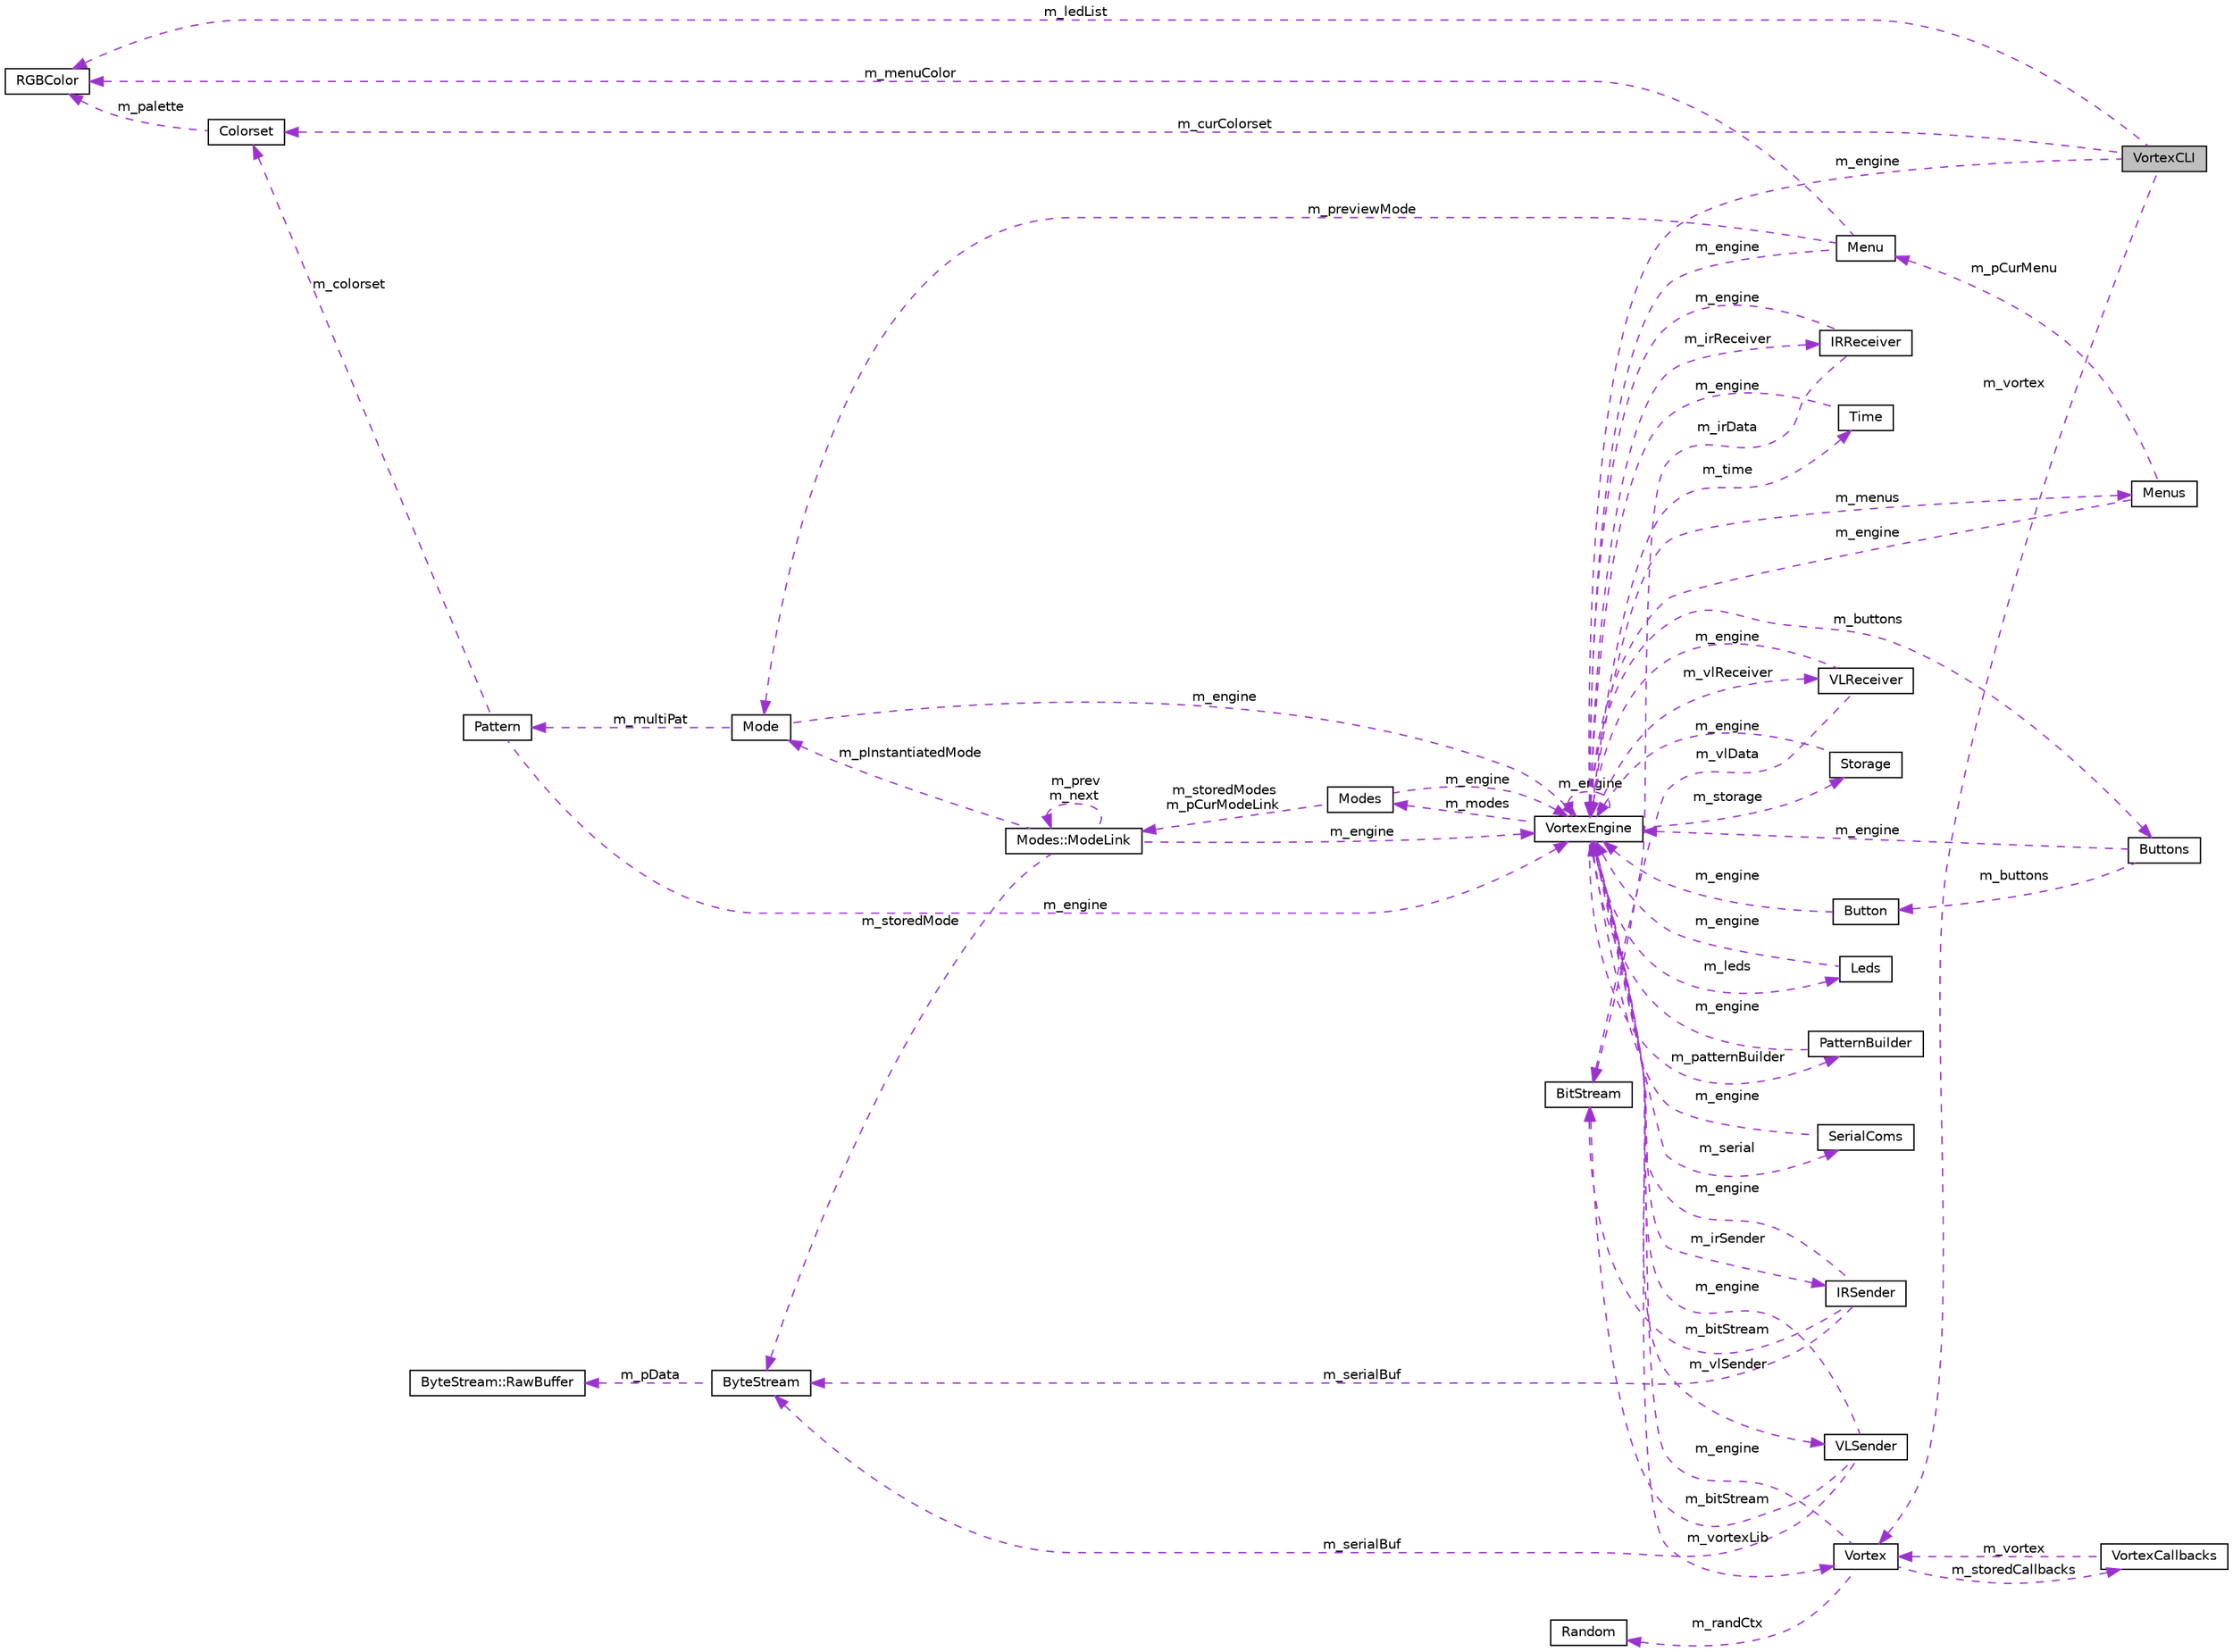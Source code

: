 digraph "VortexCLI"
{
 // INTERACTIVE_SVG=YES
 // LATEX_PDF_SIZE
  bgcolor="transparent";
  edge [fontname="Helvetica",fontsize="10",labelfontname="Helvetica",labelfontsize="10"];
  node [fontname="Helvetica",fontsize="10",shape=record];
  rankdir="LR";
  Node1 [label="VortexCLI",height=0.2,width=0.4,color="black", fillcolor="grey75", style="filled", fontcolor="black",tooltip=" "];
  Node2 -> Node1 [dir="back",color="darkorchid3",fontsize="10",style="dashed",label=" m_ledList" ,fontname="Helvetica"];
  Node2 [label="RGBColor",height=0.2,width=0.4,color="black",URL="$classRGBColor.html",tooltip=" "];
  Node3 -> Node1 [dir="back",color="darkorchid3",fontsize="10",style="dashed",label=" m_engine" ,fontname="Helvetica"];
  Node3 [label="VortexEngine",height=0.2,width=0.4,color="black",URL="$classVortexEngine.html",tooltip=" "];
  Node4 -> Node3 [dir="back",color="darkorchid3",fontsize="10",style="dashed",label=" m_vlReceiver" ,fontname="Helvetica"];
  Node4 [label="VLReceiver",height=0.2,width=0.4,color="black",URL="$classVLReceiver.html",tooltip=" "];
  Node3 -> Node4 [dir="back",color="darkorchid3",fontsize="10",style="dashed",label=" m_engine" ,fontname="Helvetica"];
  Node5 -> Node4 [dir="back",color="darkorchid3",fontsize="10",style="dashed",label=" m_vlData" ,fontname="Helvetica"];
  Node5 [label="BitStream",height=0.2,width=0.4,color="black",URL="$classBitStream.html",tooltip=" "];
  Node6 -> Node3 [dir="back",color="darkorchid3",fontsize="10",style="dashed",label=" m_storage" ,fontname="Helvetica"];
  Node6 [label="Storage",height=0.2,width=0.4,color="black",URL="$classStorage.html",tooltip=" "];
  Node3 -> Node6 [dir="back",color="darkorchid3",fontsize="10",style="dashed",label=" m_engine" ,fontname="Helvetica"];
  Node7 -> Node3 [dir="back",color="darkorchid3",fontsize="10",style="dashed",label=" m_irSender" ,fontname="Helvetica"];
  Node7 [label="IRSender",height=0.2,width=0.4,color="black",URL="$classIRSender.html",tooltip=" "];
  Node3 -> Node7 [dir="back",color="darkorchid3",fontsize="10",style="dashed",label=" m_engine" ,fontname="Helvetica"];
  Node5 -> Node7 [dir="back",color="darkorchid3",fontsize="10",style="dashed",label=" m_bitStream" ,fontname="Helvetica"];
  Node8 -> Node7 [dir="back",color="darkorchid3",fontsize="10",style="dashed",label=" m_serialBuf" ,fontname="Helvetica"];
  Node8 [label="ByteStream",height=0.2,width=0.4,color="black",URL="$classByteStream.html",tooltip=" "];
  Node9 -> Node8 [dir="back",color="darkorchid3",fontsize="10",style="dashed",label=" m_pData" ,fontname="Helvetica"];
  Node9 [label="ByteStream::RawBuffer",height=0.2,width=0.4,color="black",URL="$structByteStream_1_1RawBuffer.html",tooltip=" "];
  Node3 -> Node3 [dir="back",color="darkorchid3",fontsize="10",style="dashed",label=" m_engine" ,fontname="Helvetica"];
  Node10 -> Node3 [dir="back",color="darkorchid3",fontsize="10",style="dashed",label=" m_buttons" ,fontname="Helvetica"];
  Node10 [label="Buttons",height=0.2,width=0.4,color="black",URL="$classButtons.html",tooltip=" "];
  Node3 -> Node10 [dir="back",color="darkorchid3",fontsize="10",style="dashed",label=" m_engine" ,fontname="Helvetica"];
  Node11 -> Node10 [dir="back",color="darkorchid3",fontsize="10",style="dashed",label=" m_buttons" ,fontname="Helvetica"];
  Node11 [label="Button",height=0.2,width=0.4,color="black",URL="$classButton.html",tooltip=" "];
  Node3 -> Node11 [dir="back",color="darkorchid3",fontsize="10",style="dashed",label=" m_engine" ,fontname="Helvetica"];
  Node12 -> Node3 [dir="back",color="darkorchid3",fontsize="10",style="dashed",label=" m_leds" ,fontname="Helvetica"];
  Node12 [label="Leds",height=0.2,width=0.4,color="black",URL="$classLeds.html",tooltip=" "];
  Node3 -> Node12 [dir="back",color="darkorchid3",fontsize="10",style="dashed",label=" m_engine" ,fontname="Helvetica"];
  Node13 -> Node3 [dir="back",color="darkorchid3",fontsize="10",style="dashed",label=" m_patternBuilder" ,fontname="Helvetica"];
  Node13 [label="PatternBuilder",height=0.2,width=0.4,color="black",URL="$classPatternBuilder.html",tooltip=" "];
  Node3 -> Node13 [dir="back",color="darkorchid3",fontsize="10",style="dashed",label=" m_engine" ,fontname="Helvetica"];
  Node14 -> Node3 [dir="back",color="darkorchid3",fontsize="10",style="dashed",label=" m_vlSender" ,fontname="Helvetica"];
  Node14 [label="VLSender",height=0.2,width=0.4,color="black",URL="$classVLSender.html",tooltip=" "];
  Node3 -> Node14 [dir="back",color="darkorchid3",fontsize="10",style="dashed",label=" m_engine" ,fontname="Helvetica"];
  Node5 -> Node14 [dir="back",color="darkorchid3",fontsize="10",style="dashed",label=" m_bitStream" ,fontname="Helvetica"];
  Node8 -> Node14 [dir="back",color="darkorchid3",fontsize="10",style="dashed",label=" m_serialBuf" ,fontname="Helvetica"];
  Node15 -> Node3 [dir="back",color="darkorchid3",fontsize="10",style="dashed",label=" m_modes" ,fontname="Helvetica"];
  Node15 [label="Modes",height=0.2,width=0.4,color="black",URL="$classModes.html",tooltip=" "];
  Node3 -> Node15 [dir="back",color="darkorchid3",fontsize="10",style="dashed",label=" m_engine" ,fontname="Helvetica"];
  Node16 -> Node15 [dir="back",color="darkorchid3",fontsize="10",style="dashed",label=" m_storedModes\nm_pCurModeLink" ,fontname="Helvetica"];
  Node16 [label="Modes::ModeLink",height=0.2,width=0.4,color="black",URL="$classModes_1_1ModeLink.html",tooltip=" "];
  Node17 -> Node16 [dir="back",color="darkorchid3",fontsize="10",style="dashed",label=" m_pInstantiatedMode" ,fontname="Helvetica"];
  Node17 [label="Mode",height=0.2,width=0.4,color="black",URL="$classMode.html",tooltip=" "];
  Node3 -> Node17 [dir="back",color="darkorchid3",fontsize="10",style="dashed",label=" m_engine" ,fontname="Helvetica"];
  Node18 -> Node17 [dir="back",color="darkorchid3",fontsize="10",style="dashed",label=" m_multiPat" ,fontname="Helvetica"];
  Node18 [label="Pattern",height=0.2,width=0.4,color="black",URL="$classPattern.html",tooltip=" "];
  Node3 -> Node18 [dir="back",color="darkorchid3",fontsize="10",style="dashed",label=" m_engine" ,fontname="Helvetica"];
  Node19 -> Node18 [dir="back",color="darkorchid3",fontsize="10",style="dashed",label=" m_colorset" ,fontname="Helvetica"];
  Node19 [label="Colorset",height=0.2,width=0.4,color="black",URL="$classColorset.html",tooltip=" "];
  Node2 -> Node19 [dir="back",color="darkorchid3",fontsize="10",style="dashed",label=" m_palette" ,fontname="Helvetica"];
  Node3 -> Node16 [dir="back",color="darkorchid3",fontsize="10",style="dashed",label=" m_engine" ,fontname="Helvetica"];
  Node8 -> Node16 [dir="back",color="darkorchid3",fontsize="10",style="dashed",label=" m_storedMode" ,fontname="Helvetica"];
  Node16 -> Node16 [dir="back",color="darkorchid3",fontsize="10",style="dashed",label=" m_prev\nm_next" ,fontname="Helvetica"];
  Node20 -> Node3 [dir="back",color="darkorchid3",fontsize="10",style="dashed",label=" m_serial" ,fontname="Helvetica"];
  Node20 [label="SerialComs",height=0.2,width=0.4,color="black",URL="$classSerialComs.html",tooltip=" "];
  Node3 -> Node20 [dir="back",color="darkorchid3",fontsize="10",style="dashed",label=" m_engine" ,fontname="Helvetica"];
  Node21 -> Node3 [dir="back",color="darkorchid3",fontsize="10",style="dashed",label=" m_vortexLib" ,fontname="Helvetica"];
  Node21 [label="Vortex",height=0.2,width=0.4,color="black",URL="$classVortex.html",tooltip=" "];
  Node22 -> Node21 [dir="back",color="darkorchid3",fontsize="10",style="dashed",label=" m_randCtx" ,fontname="Helvetica"];
  Node22 [label="Random",height=0.2,width=0.4,color="black",URL="$classRandom.html",tooltip=" "];
  Node3 -> Node21 [dir="back",color="darkorchid3",fontsize="10",style="dashed",label=" m_engine" ,fontname="Helvetica"];
  Node23 -> Node21 [dir="back",color="darkorchid3",fontsize="10",style="dashed",label=" m_storedCallbacks" ,fontname="Helvetica"];
  Node23 [label="VortexCallbacks",height=0.2,width=0.4,color="black",URL="$classVortexCallbacks.html",tooltip=" "];
  Node21 -> Node23 [dir="back",color="darkorchid3",fontsize="10",style="dashed",label=" m_vortex" ,fontname="Helvetica"];
  Node24 -> Node3 [dir="back",color="darkorchid3",fontsize="10",style="dashed",label=" m_irReceiver" ,fontname="Helvetica"];
  Node24 [label="IRReceiver",height=0.2,width=0.4,color="black",URL="$classIRReceiver.html",tooltip=" "];
  Node3 -> Node24 [dir="back",color="darkorchid3",fontsize="10",style="dashed",label=" m_engine" ,fontname="Helvetica"];
  Node5 -> Node24 [dir="back",color="darkorchid3",fontsize="10",style="dashed",label=" m_irData" ,fontname="Helvetica"];
  Node25 -> Node3 [dir="back",color="darkorchid3",fontsize="10",style="dashed",label=" m_time" ,fontname="Helvetica"];
  Node25 [label="Time",height=0.2,width=0.4,color="black",URL="$classTime.html",tooltip=" "];
  Node3 -> Node25 [dir="back",color="darkorchid3",fontsize="10",style="dashed",label=" m_engine" ,fontname="Helvetica"];
  Node26 -> Node3 [dir="back",color="darkorchid3",fontsize="10",style="dashed",label=" m_menus" ,fontname="Helvetica"];
  Node26 [label="Menus",height=0.2,width=0.4,color="black",URL="$classMenus.html",tooltip=" "];
  Node3 -> Node26 [dir="back",color="darkorchid3",fontsize="10",style="dashed",label=" m_engine" ,fontname="Helvetica"];
  Node27 -> Node26 [dir="back",color="darkorchid3",fontsize="10",style="dashed",label=" m_pCurMenu" ,fontname="Helvetica"];
  Node27 [label="Menu",height=0.2,width=0.4,color="black",URL="$classMenu.html",tooltip=" "];
  Node17 -> Node27 [dir="back",color="darkorchid3",fontsize="10",style="dashed",label=" m_previewMode" ,fontname="Helvetica"];
  Node2 -> Node27 [dir="back",color="darkorchid3",fontsize="10",style="dashed",label=" m_menuColor" ,fontname="Helvetica"];
  Node3 -> Node27 [dir="back",color="darkorchid3",fontsize="10",style="dashed",label=" m_engine" ,fontname="Helvetica"];
  Node19 -> Node1 [dir="back",color="darkorchid3",fontsize="10",style="dashed",label=" m_curColorset" ,fontname="Helvetica"];
  Node21 -> Node1 [dir="back",color="darkorchid3",fontsize="10",style="dashed",label=" m_vortex" ,fontname="Helvetica"];
}
